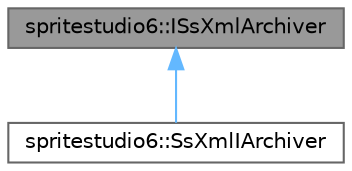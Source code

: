 digraph "spritestudio6::ISsXmlArchiver"
{
 // LATEX_PDF_SIZE
  bgcolor="transparent";
  edge [fontname=Helvetica,fontsize=10,labelfontname=Helvetica,labelfontsize=10];
  node [fontname=Helvetica,fontsize=10,shape=box,height=0.2,width=0.4];
  Node1 [id="Node000001",label="spritestudio6::ISsXmlArchiver",height=0.2,width=0.4,color="gray40", fillcolor="grey60", style="filled", fontcolor="black",tooltip="アーカイバクラスのインターフェース"];
  Node1 -> Node2 [id="edge1_Node000001_Node000002",dir="back",color="steelblue1",style="solid",tooltip=" "];
  Node2 [id="Node000002",label="spritestudio6::SsXmlIArchiver",height=0.2,width=0.4,color="gray40", fillcolor="white", style="filled",URL="$classspritestudio6_1_1_ss_xml_i_archiver.html",tooltip="アーカイバクラス　インプットクラス"];
}
